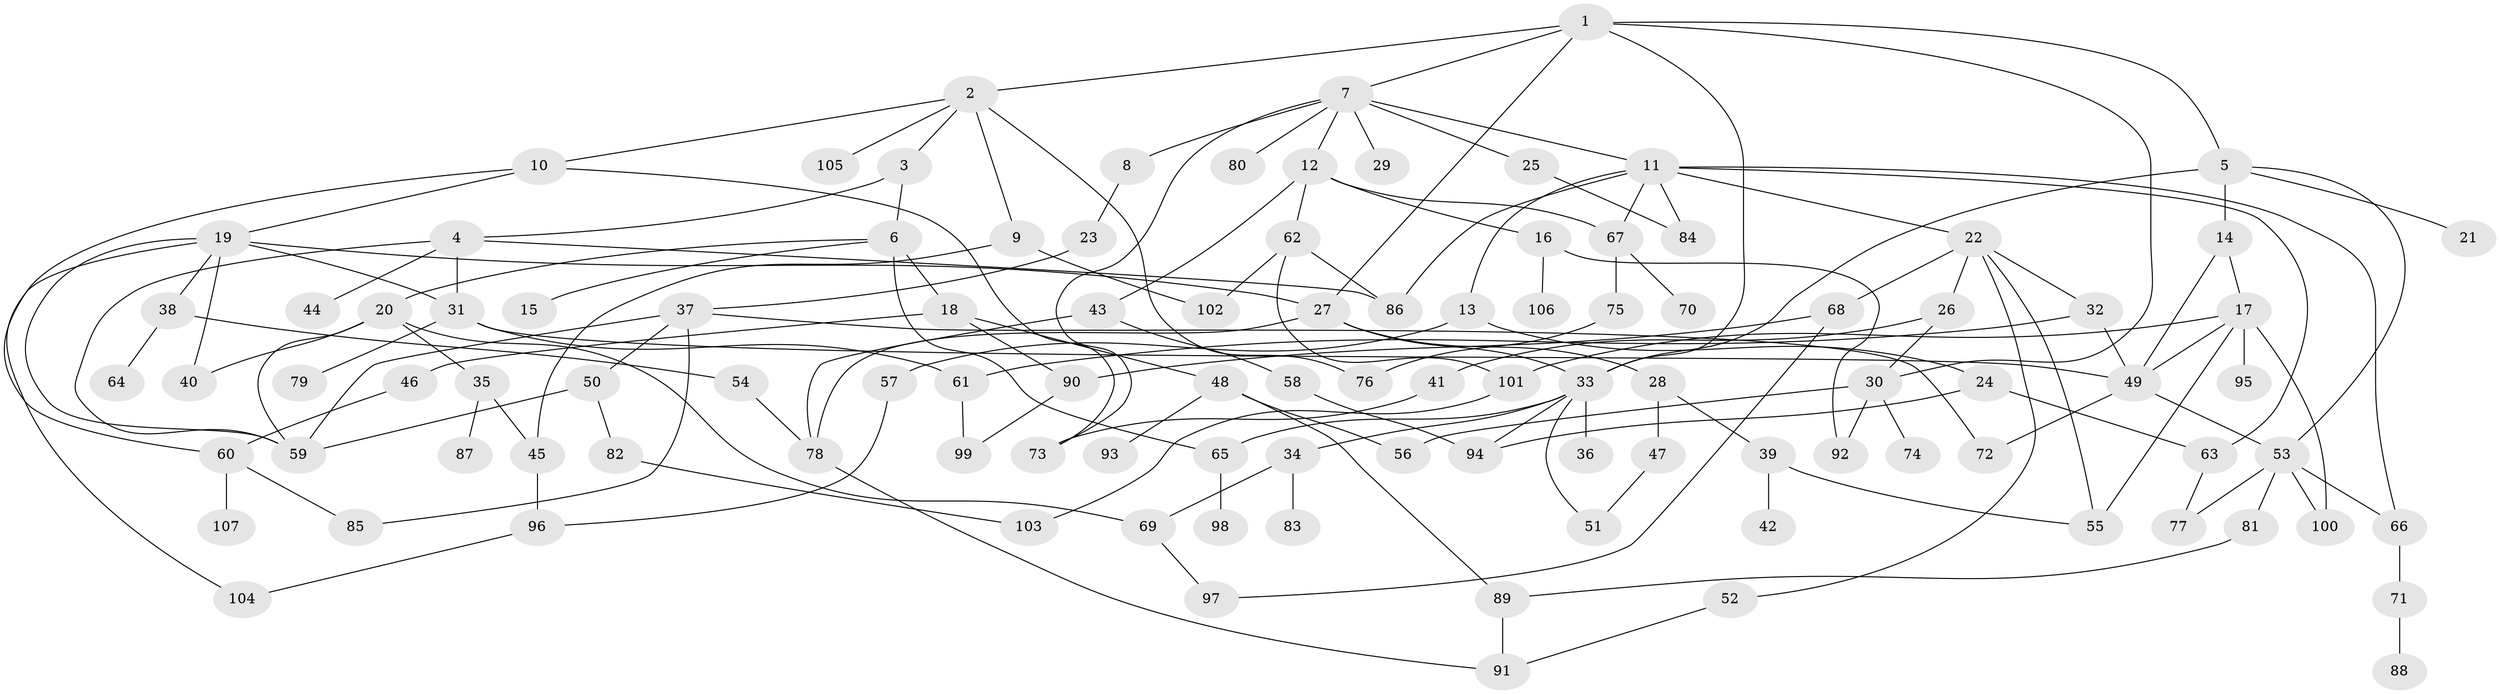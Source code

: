 // coarse degree distribution, {6: 0.0547945205479452, 5: 0.0273972602739726, 3: 0.2054794520547945, 4: 0.136986301369863, 8: 0.0273972602739726, 7: 0.0547945205479452, 2: 0.2876712328767123, 9: 0.0410958904109589, 1: 0.1643835616438356}
// Generated by graph-tools (version 1.1) at 2025/51/02/27/25 19:51:40]
// undirected, 107 vertices, 158 edges
graph export_dot {
graph [start="1"]
  node [color=gray90,style=filled];
  1;
  2;
  3;
  4;
  5;
  6;
  7;
  8;
  9;
  10;
  11;
  12;
  13;
  14;
  15;
  16;
  17;
  18;
  19;
  20;
  21;
  22;
  23;
  24;
  25;
  26;
  27;
  28;
  29;
  30;
  31;
  32;
  33;
  34;
  35;
  36;
  37;
  38;
  39;
  40;
  41;
  42;
  43;
  44;
  45;
  46;
  47;
  48;
  49;
  50;
  51;
  52;
  53;
  54;
  55;
  56;
  57;
  58;
  59;
  60;
  61;
  62;
  63;
  64;
  65;
  66;
  67;
  68;
  69;
  70;
  71;
  72;
  73;
  74;
  75;
  76;
  77;
  78;
  79;
  80;
  81;
  82;
  83;
  84;
  85;
  86;
  87;
  88;
  89;
  90;
  91;
  92;
  93;
  94;
  95;
  96;
  97;
  98;
  99;
  100;
  101;
  102;
  103;
  104;
  105;
  106;
  107;
  1 -- 2;
  1 -- 5;
  1 -- 7;
  1 -- 27;
  1 -- 30;
  1 -- 33;
  2 -- 3;
  2 -- 9;
  2 -- 10;
  2 -- 76;
  2 -- 105;
  3 -- 4;
  3 -- 6;
  4 -- 44;
  4 -- 86;
  4 -- 31;
  4 -- 59;
  5 -- 14;
  5 -- 21;
  5 -- 33;
  5 -- 53;
  6 -- 15;
  6 -- 18;
  6 -- 20;
  6 -- 65;
  7 -- 8;
  7 -- 11;
  7 -- 12;
  7 -- 25;
  7 -- 29;
  7 -- 73;
  7 -- 80;
  8 -- 23;
  9 -- 102;
  9 -- 45;
  10 -- 19;
  10 -- 73;
  10 -- 60;
  11 -- 13;
  11 -- 22;
  11 -- 63;
  11 -- 66;
  11 -- 67;
  11 -- 84;
  11 -- 86;
  12 -- 16;
  12 -- 43;
  12 -- 62;
  12 -- 67;
  13 -- 24;
  13 -- 57;
  14 -- 17;
  14 -- 49;
  16 -- 106;
  16 -- 92;
  17 -- 49;
  17 -- 95;
  17 -- 55;
  17 -- 100;
  17 -- 101;
  18 -- 46;
  18 -- 48;
  18 -- 90;
  19 -- 31;
  19 -- 38;
  19 -- 40;
  19 -- 104;
  19 -- 59;
  19 -- 27;
  20 -- 35;
  20 -- 69;
  20 -- 40;
  20 -- 59;
  22 -- 26;
  22 -- 32;
  22 -- 52;
  22 -- 55;
  22 -- 68;
  23 -- 37;
  24 -- 94;
  24 -- 63;
  25 -- 84;
  26 -- 30;
  26 -- 41;
  27 -- 28;
  27 -- 33;
  27 -- 78;
  28 -- 39;
  28 -- 47;
  30 -- 74;
  30 -- 92;
  30 -- 56;
  31 -- 61;
  31 -- 79;
  31 -- 49;
  32 -- 49;
  32 -- 61;
  33 -- 34;
  33 -- 36;
  33 -- 51;
  33 -- 65;
  33 -- 94;
  34 -- 83;
  34 -- 69;
  35 -- 45;
  35 -- 87;
  37 -- 50;
  37 -- 59;
  37 -- 72;
  37 -- 85;
  38 -- 54;
  38 -- 64;
  39 -- 42;
  39 -- 55;
  41 -- 73;
  43 -- 58;
  43 -- 78;
  45 -- 96;
  46 -- 60;
  47 -- 51;
  48 -- 56;
  48 -- 93;
  48 -- 89;
  49 -- 53;
  49 -- 72;
  50 -- 82;
  50 -- 59;
  52 -- 91;
  53 -- 81;
  53 -- 100;
  53 -- 66;
  53 -- 77;
  54 -- 78;
  57 -- 96;
  58 -- 94;
  60 -- 85;
  60 -- 107;
  61 -- 99;
  62 -- 101;
  62 -- 102;
  62 -- 86;
  63 -- 77;
  65 -- 98;
  66 -- 71;
  67 -- 70;
  67 -- 75;
  68 -- 90;
  68 -- 97;
  69 -- 97;
  71 -- 88;
  75 -- 76;
  78 -- 91;
  81 -- 89;
  82 -- 103;
  89 -- 91;
  90 -- 99;
  96 -- 104;
  101 -- 103;
}
